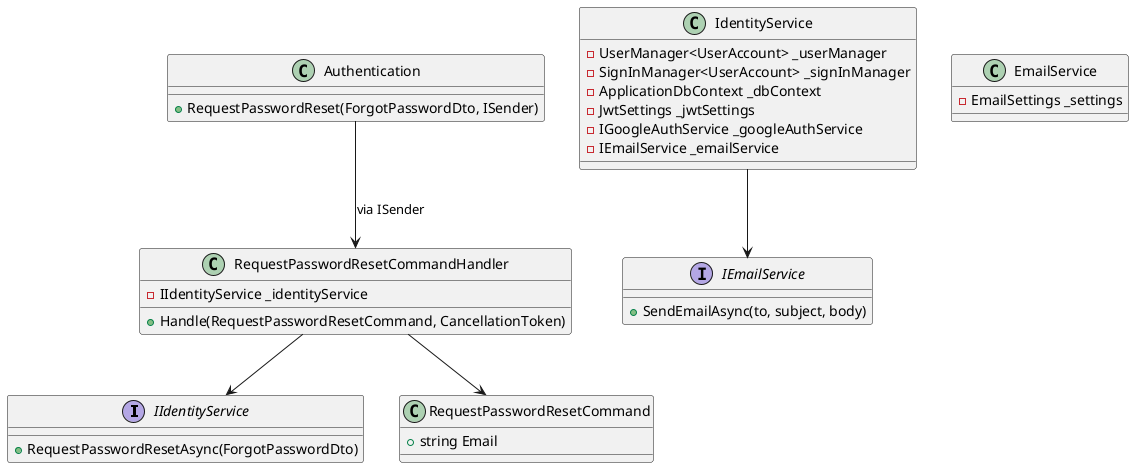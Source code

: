 @startuml
' RequestResetPassword Endpoint Class Diagram
interface IIdentityService {
    +RequestPasswordResetAsync(ForgotPasswordDto)
}
interface IEmailService {
    +SendEmailAsync(to, subject, body)
}
class EmailService {
    -EmailSettings _settings
}
class IdentityService {
    -UserManager<UserAccount> _userManager
    -SignInManager<UserAccount> _signInManager
    -ApplicationDbContext _dbContext
    -JwtSettings _jwtSettings
    -IGoogleAuthService _googleAuthService
    -IEmailService _emailService
}
class RequestPasswordResetCommand {
    +string Email
}
class RequestPasswordResetCommandHandler {
    -IIdentityService _identityService
    +Handle(RequestPasswordResetCommand, CancellationToken)
}
class Authentication {
    +RequestPasswordReset(ForgotPasswordDto, ISender)
}
IdentityService --> IEmailService
RequestPasswordResetCommandHandler --> IIdentityService
RequestPasswordResetCommandHandler --> RequestPasswordResetCommand
Authentication --> RequestPasswordResetCommandHandler : via ISender
@enduml 